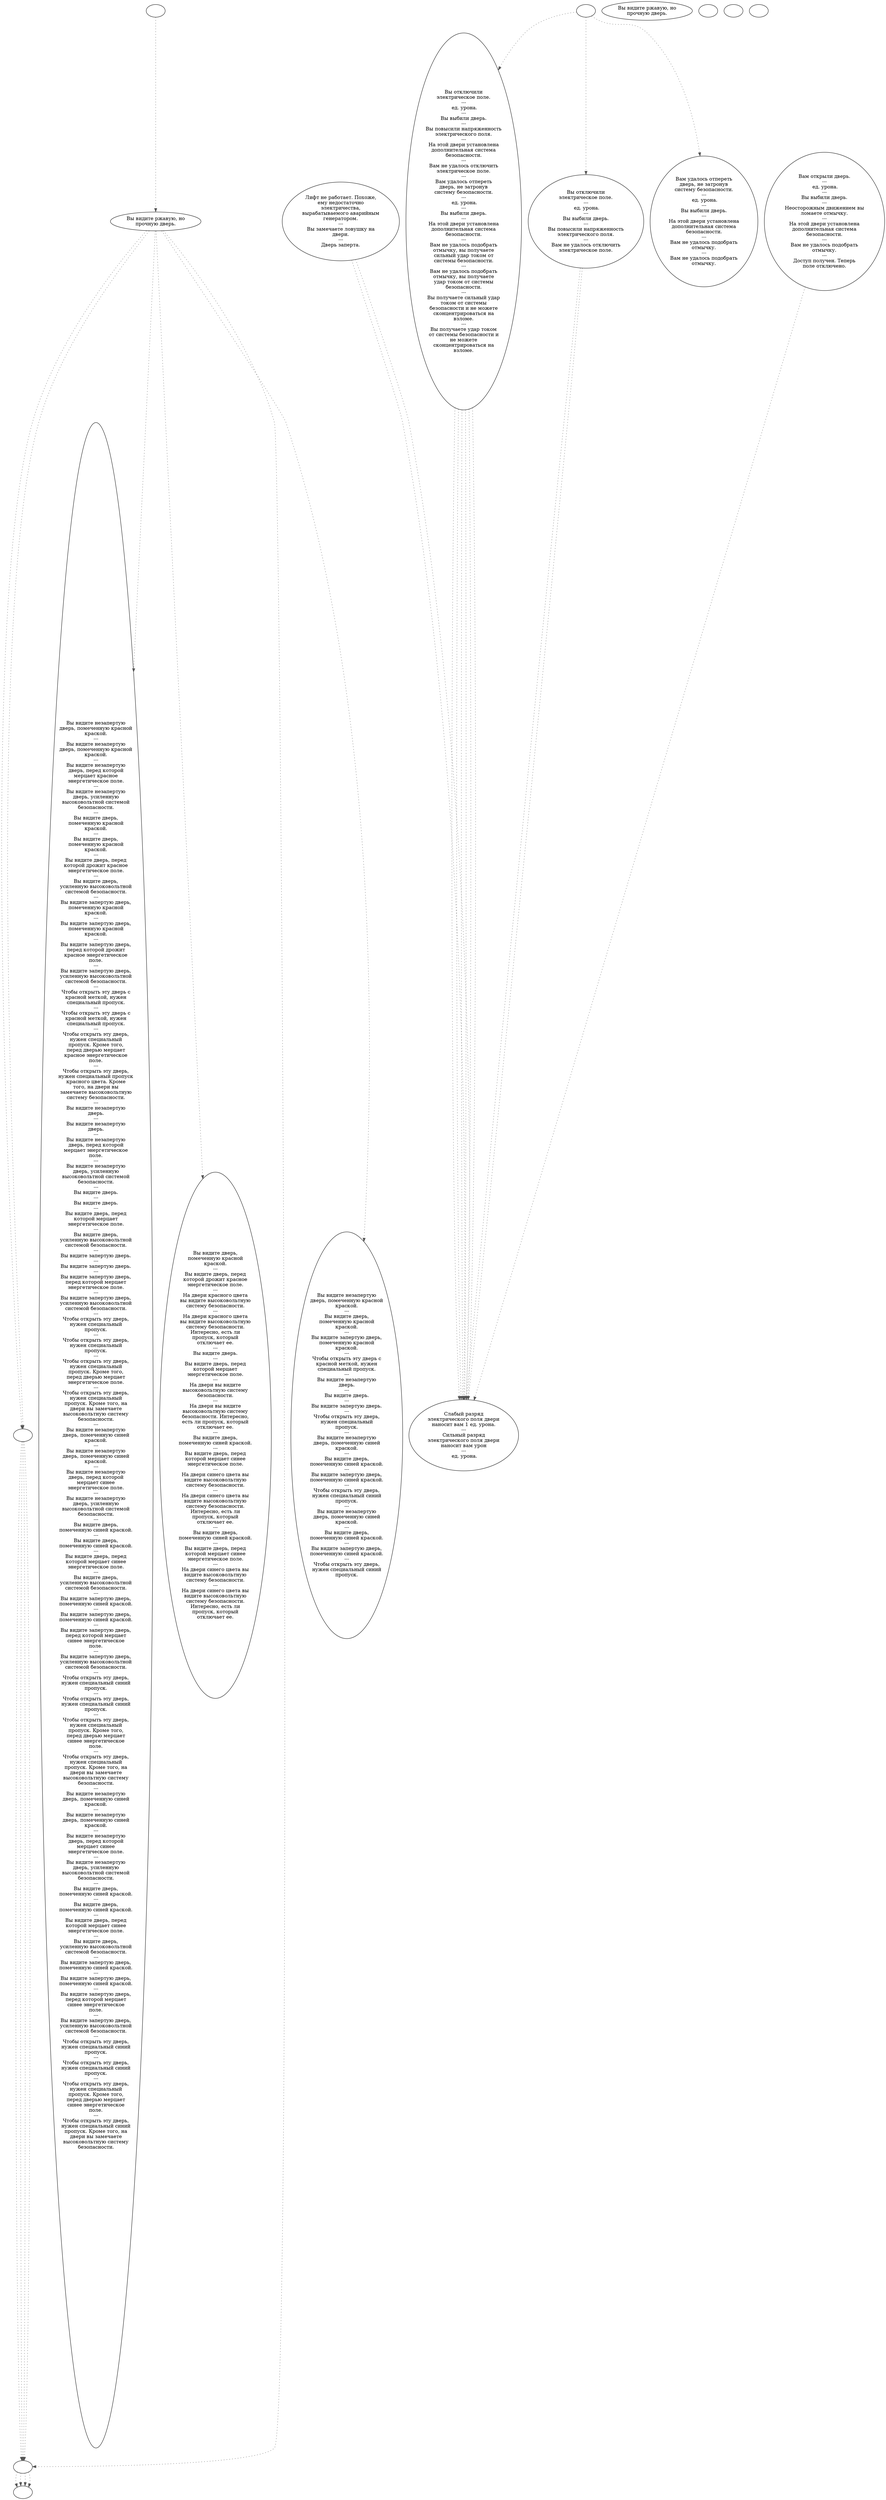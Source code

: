 digraph globldor {
  "start" [style=filled       fillcolor="#FFFFFF"       color="#000000"]
  "start" -> "description_p_proc" [style=dotted color="#555555"]
  "start" [label=""]
  "use_p_proc" [style=filled       fillcolor="#FFFFFF"       color="#000000"]
  "use_p_proc" -> "Damage_Dude" [style=dotted color="#555555"]
  "use_p_proc" -> "Damage_Dude" [style=dotted color="#555555"]
  "use_p_proc" [label="Лифт не работает. Похоже,\nему недостаточно\nэлектричества,\nвырабатываемого аварийным\nгенератором.\n---\nВы замечаете ловушку на\nдвери.\n---\nДверь заперта."]
  "use_skill_on_p_proc" [style=filled       fillcolor="#FFFFFF"       color="#000000"]
  "use_skill_on_p_proc" -> "Trapped_And_Locked" [style=dotted color="#555555"]
  "use_skill_on_p_proc" -> "Trapped_Door" [style=dotted color="#555555"]
  "use_skill_on_p_proc" -> "Locked_Door" [style=dotted color="#555555"]
  "use_skill_on_p_proc" [label=""]
  "use_obj_on_p_proc" [style=filled       fillcolor="#FFFFFF"       color="#000000"]
  "use_obj_on_p_proc" -> "Damage_Dude" [style=dotted color="#555555"]
  "use_obj_on_p_proc" [label="Вам открыли дверь.\n---\n ед. урона.\n---\nВы выбили дверь.\n---\nНеосторожным движением вы\nломаете отмычку.\n---\nНа этой двери установлена\nдополнительная система\nбезопасности.\n---\nВам не удалось подобрать\nотмычку.\n---\nДоступ получен. Теперь\nполе отключено."]
  "look_at_p_proc" [style=filled       fillcolor="#FFFFFF"       color="#000000"]
  "look_at_p_proc" [label="Вы видите ржавую, но\nпрочную дверь."]
  "description_p_proc" [style=filled       fillcolor="#FFFFFF"       color="#000000"]
  "description_p_proc" -> "Skill_Checks" [style=dotted color="#555555"]
  "description_p_proc" -> "Display_Armed_And_Locked" [style=dotted color="#555555"]
  "description_p_proc" -> "Skill_Checks" [style=dotted color="#555555"]
  "description_p_proc" -> "Display_Trapped" [style=dotted color="#555555"]
  "description_p_proc" -> "Locks_Check" [style=dotted color="#555555"]
  "description_p_proc" -> "Display_Locked" [style=dotted color="#555555"]
  "description_p_proc" [label="Вы видите ржавую, но\nпрочную дверь."]
  "damage_p_proc" [style=filled       fillcolor="#FFFFFF"       color="#000000"]
  "damage_p_proc" [label=""]
  "map_enter_p_proc" [style=filled       fillcolor="#FFFFFF"       color="#000000"]
  "map_enter_p_proc" [label=""]
  "map_update_p_proc" [style=filled       fillcolor="#FFFFFF"       color="#000000"]
  "map_update_p_proc" [label=""]
  "Trapped_And_Locked" [style=filled       fillcolor="#FFFFFF"       color="#000000"]
  "Trapped_And_Locked" -> "Damage_Dude" [style=dotted color="#555555"]
  "Trapped_And_Locked" -> "Damage_Dude" [style=dotted color="#555555"]
  "Trapped_And_Locked" -> "Damage_Dude" [style=dotted color="#555555"]
  "Trapped_And_Locked" -> "Damage_Dude" [style=dotted color="#555555"]
  "Trapped_And_Locked" -> "Damage_Dude" [style=dotted color="#555555"]
  "Trapped_And_Locked" -> "Damage_Dude" [style=dotted color="#555555"]
  "Trapped_And_Locked" [label="Вы отключили\nэлектрическое поле.\n---\n ед. урона.\n---\nВы выбили дверь.\n---\nВы повысили напряженность\nэлектрического поля.\n---\nНа этой двери установлена\nдополнительная система\nбезопасности.\n---\nВам не удалось отключить\nэлектрическое поле.\n---\nВам удалось отпереть\nдверь, не затронув\nсистему безопасности.\n---\n ед. урона.\n---\nВы выбили дверь.\n---\nНа этой двери установлена\nдополнительная система\nбезопасности.\n---\nВам не удалось подобрать\nотмычку, вы получаете\nсильный удар током от\nсистемы безопасности.\n---\nВам не удалось подобрать\nотмычку, вы получаете\nудар током от системы\nбезопасности.\n---\nВы получаете сильный удар\nтоком от системы\nбезопасности и не можете\nсконцентрироваться на\nвзломе.\n---\nВы получаете удар током\nот системы безопасности и\nне можете\nсконцентрироваться на\nвзломе."]
  "Locked_Door" [style=filled       fillcolor="#FFFFFF"       color="#000000"]
  "Locked_Door" [label="Вам удалось отпереть\nдверь, не затронув\nсистему безопасности.\n---\n ед. урона.\n---\nВы выбили дверь.\n---\nНа этой двери установлена\nдополнительная система\nбезопасности.\n---\nВам не удалось подобрать\nотмычку.\n---\nВам не удалось подобрать\nотмычку."]
  "Trapped_Door" [style=filled       fillcolor="#FFFFFF"       color="#000000"]
  "Trapped_Door" -> "Damage_Dude" [style=dotted color="#555555"]
  "Trapped_Door" -> "Damage_Dude" [style=dotted color="#555555"]
  "Trapped_Door" [label="Вы отключили\nэлектрическое поле.\n---\n ед. урона.\n---\nВы выбили дверь.\n---\nВы повысили напряженность\nэлектрического поля.\n---\nВам не удалось отключить\nэлектрическое поле."]
  "Damage_Dude" [style=filled       fillcolor="#FFFFFF"       color="#000000"]
  "Damage_Dude" [label="Слабый разряд\nэлектрического поля двери\nнаносит вам 1 ед. урона.\n---\nСильный разряд\nэлектрического поля двери\nнаносит вам урон\n---\n ед. урона."]
  "Skill_Checks" [style=filled       fillcolor="#FFFFFF"       color="#000000"]
  "Skill_Checks" -> "Locks_Check" [style=dotted color="#555555"]
  "Skill_Checks" -> "Locks_Check" [style=dotted color="#555555"]
  "Skill_Checks" -> "Locks_Check" [style=dotted color="#555555"]
  "Skill_Checks" -> "Locks_Check" [style=dotted color="#555555"]
  "Skill_Checks" [label=""]
  "Stat_Checks" [style=filled       fillcolor="#FFFFFF"       color="#000000"]
  "Stat_Checks" [label=""]
  "Locks_Check" [style=filled       fillcolor="#FFFFFF"       color="#000000"]
  "Locks_Check" -> "Stat_Checks" [style=dotted color="#555555"]
  "Locks_Check" -> "Stat_Checks" [style=dotted color="#555555"]
  "Locks_Check" -> "Stat_Checks" [style=dotted color="#555555"]
  "Locks_Check" -> "Stat_Checks" [style=dotted color="#555555"]
  "Locks_Check" [label=""]
  "Display_Armed_And_Locked" [style=filled       fillcolor="#FFFFFF"       color="#000000"]
  "Display_Armed_And_Locked" [label="Вы видите незапертую\nдверь, помеченную красной\nкраской.\n---\nВы видите незапертую\nдверь, помеченную красной\nкраской.\n---\nВы видите незапертую\nдверь, перед которой\nмерцает красное\nэнергетическое поле.\n---\nВы видите незапертую\nдверь, усиленную\nвысоковольтной системой\nбезопасности.\n---\nВы видите дверь,\nпомеченную красной\nкраской.\n---\nВы видите дверь,\nпомеченную красной\nкраской.\n---\nВы видите дверь, перед\nкоторой дрожит красное\nэнергетическое поле.\n---\nВы видите дверь,\nусиленную высоковольтной\nсистемой безопасности.\n---\nВы видите запертую дверь,\nпомеченную красной\nкраской.\n---\nВы видите запертую дверь,\nпомеченную красной\nкраской.\n---\nВы видите запертую дверь,\nперед которой дрожит\nкрасное энергетическое\nполе.\n---\nВы видите запертую дверь,\nусиленную высоковольтной\nсистемой безопасности.\n---\nЧтобы открыть эту дверь с\nкрасной меткой, нужен\nспециальный пропуск.\n---\nЧтобы открыть эту дверь с\nкрасной меткой, нужен\nспециальный пропуск.\n---\nЧтобы открыть эту дверь,\nнужен специальный\nпропуск. Кроме того,\nперед дверью мерцает\nкрасное энергетическое\nполе.\n---\nЧтобы открыть эту дверь,\nнужен специальный пропуск\nкрасного цвета. Кроме\nтого, на двери вы\nзамечаете высоковольтную\nсистему безопасности.\n---\nВы видите незапертую\nдверь.\n---\nВы видите незапертую\nдверь.\n---\nВы видите незапертую\nдверь, перед которой\nмерцает энергетическое\nполе.\n---\nВы видите незапертую\nдверь, усиленную\nвысоковольтной системой\nбезопасности.\n---\nВы видите дверь.\n---\nВы видите дверь.\n---\nВы видите дверь, перед\nкоторой мерцает\nэнергетическое поле.\n---\nВы видите дверь,\nусиленную высоковольтной\nсистемой безопасности.\n---\nВы видите запертую дверь.\n---\nВы видите запертую дверь.\n---\nВы видите запертую дверь,\nперед которой мерцает\nэнергетическое поле.\n---\nВы видите запертую дверь,\nусиленную высоковольтной\nсистемой безопасности.\n---\nЧтобы открыть эту дверь,\nнужен специальный\nпропуск.\n---\nЧтобы открыть эту дверь,\nнужен специальный\nпропуск.\n---\nЧтобы открыть эту дверь,\nнужен специальный\nпропуск. Кроме того,\nперед дверью мерцает\nэнергетическое поле.\n---\nЧтобы открыть эту дверь,\nнужен специальный\nпропуск. Кроме того, на\nдвери вы замечаете\nвысоковольтную систему\nбезопасности.\n---\nВы видите незапертую\nдверь, помеченную синей\nкраской.\n---\nВы видите незапертую\nдверь, помеченную синей\nкраской.\n---\nВы видите незапертую\nдверь, перед которой\nмерцает синее\nэнергетическое поле.\n---\nВы видите незапертую\nдверь, усиленную\nвысоковольтной системой\nбезопасности.\n---\nВы видите дверь,\nпомеченную синей краской.\n---\nВы видите дверь,\nпомеченную синей краской.\n---\nВы видите дверь, перед\nкоторой мерцает синее\nэнергетическое поле.\n---\nВы видите дверь,\nусиленную высоковольтной\nсистемой безопасности.\n---\nВы видите запертую дверь,\nпомеченную синей краской.\n---\nВы видите запертую дверь,\nпомеченную синей краской.\n---\nВы видите запертую дверь,\nперед которой мерцает\nсинее энергетическое\nполе.\n---\nВы видите запертую дверь,\nусиленную высоковольтной\nсистемой безопасности.\n---\nЧтобы открыть эту дверь,\nнужен специальный синий\nпропуск.\n---\nЧтобы открыть эту дверь,\nнужен специальный синий\nпропуск.\n---\nЧтобы открыть эту дверь,\nнужен специальный\nпропуск. Кроме того,\nперед дверью мерцает\nсинее энергетическое\nполе.\n---\nЧтобы открыть эту дверь,\nнужен специальный\nпропуск. Кроме того, на\nдвери вы замечаете\nвысоковольтную систему\nбезопасности.\n---\nВы видите незапертую\nдверь, помеченную синей\nкраской.\n---\nВы видите незапертую\nдверь, помеченную синей\nкраской.\n---\nВы видите незапертую\nдверь, перед которой\nмерцает синее\nэнергетическое поле.\n---\nВы видите незапертую\nдверь, усиленную\nвысоковольтной системой\nбезопасности.\n---\nВы видите дверь,\nпомеченную синей краской.\n---\nВы видите дверь,\nпомеченную синей краской.\n---\nВы видите дверь, перед\nкоторой мерцает синее\nэнергетическое поле.\n---\nВы видите дверь,\nусиленную высоковольтной\nсистемой безопасности.\n---\nВы видите запертую дверь,\nпомеченную синей краской.\n---\nВы видите запертую дверь,\nпомеченную синей краской.\n---\nВы видите запертую дверь,\nперед которой мерцает\nсинее энергетическое\nполе.\n---\nВы видите запертую дверь,\nусиленную высоковольтной\nсистемой безопасности.\n---\nЧтобы открыть эту дверь,\nнужен специальный синий\nпропуск.\n---\nЧтобы открыть эту дверь,\nнужен специальный синий\nпропуск.\n---\nЧтобы открыть эту дверь,\nнужен специальный\nпропуск. Кроме того,\nперед дверью мерцает\nсинее энергетическое\nполе.\n---\nЧтобы открыть эту дверь,\nнужен специальный синий\nпропуск. Кроме того, на\nдвери вы замечаете\nвысоковольтную систему\nбезопасности."]
  "Display_Locked" [style=filled       fillcolor="#FFFFFF"       color="#000000"]
  "Display_Locked" [label="Вы видите незапертую\nдверь, помеченную красной\nкраской.\n---\nВы видите дверь,\nпомеченную красной\nкраской.\n---\nВы видите запертую дверь,\nпомеченную красной\nкраской.\n---\nЧтобы открыть эту дверь с\nкрасной меткой, нужен\nспециальный пропуск.\n---\nВы видите незапертую\nдверь.\n---\nВы видите дверь.\n---\nВы видите запертую дверь.\n---\nЧтобы открыть эту дверь,\nнужен специальный\nпропуск.\n---\nВы видите незапертую\nдверь, помеченную синей\nкраской.\n---\nВы видите дверь,\nпомеченную синей краской.\n---\nВы видите запертую дверь,\nпомеченную синей краской.\n---\nЧтобы открыть эту дверь,\nнужен специальный синий\nпропуск.\n---\nВы видите незапертую\nдверь, помеченную синей\nкраской.\n---\nВы видите дверь,\nпомеченную синей краской.\n---\nВы видите запертую дверь,\nпомеченную синей краской.\n---\nЧтобы открыть эту дверь,\nнужен специальный синий\nпропуск."]
  "Display_Trapped" [style=filled       fillcolor="#FFFFFF"       color="#000000"]
  "Display_Trapped" [label="Вы видите дверь,\nпомеченную красной\nкраской.\n---\nВы видите дверь, перед\nкоторой дрожит красное\nэнергетическое поле.\n---\nНа двери красного цвета\nвы видите высоковольтную\nсистему безопасности.\n---\nНа двери красного цвета\nвы видите высоковольтную\nсистему безопасности.\nИнтересно, есть ли\nпропуск, который\nотключает ее.\n---\nВы видите дверь.\n---\nВы видите дверь, перед\nкоторой мерцает\nэнергетическое поле.\n---\nНа двери вы видите\nвысоковольтную систему\nбезопасности.\n---\nНа двери вы видите\nвысоковольтную систему\nбезопасности. Интересно,\nесть ли пропуск, который\nотключает ее.\n---\nВы видите дверь,\nпомеченную синей краской.\n---\nВы видите дверь, перед\nкоторой мерцает синее\nэнергетическое поле.\n---\nНа двери синего цвета вы\nвидите высоковольтную\nсистему безопасности.\n---\nНа двери синего цвета вы\nвидите высоковольтную\nсистему безопасности.\nИнтересно, есть ли\nпропуск, который\nотключает ее.\n---\nВы видите дверь,\nпомеченную синей краской.\n---\nВы видите дверь, перед\nкоторой мерцает синее\nэнергетическое поле.\n---\nНа двери синего цвета вы\nвидите высоковольтную\nсистему безопасности.\n---\nНа двери синего цвета вы\nвидите высоковольтную\nсистему безопасности.\nИнтересно, есть ли\nпропуск, который\nотключает ее."]
}